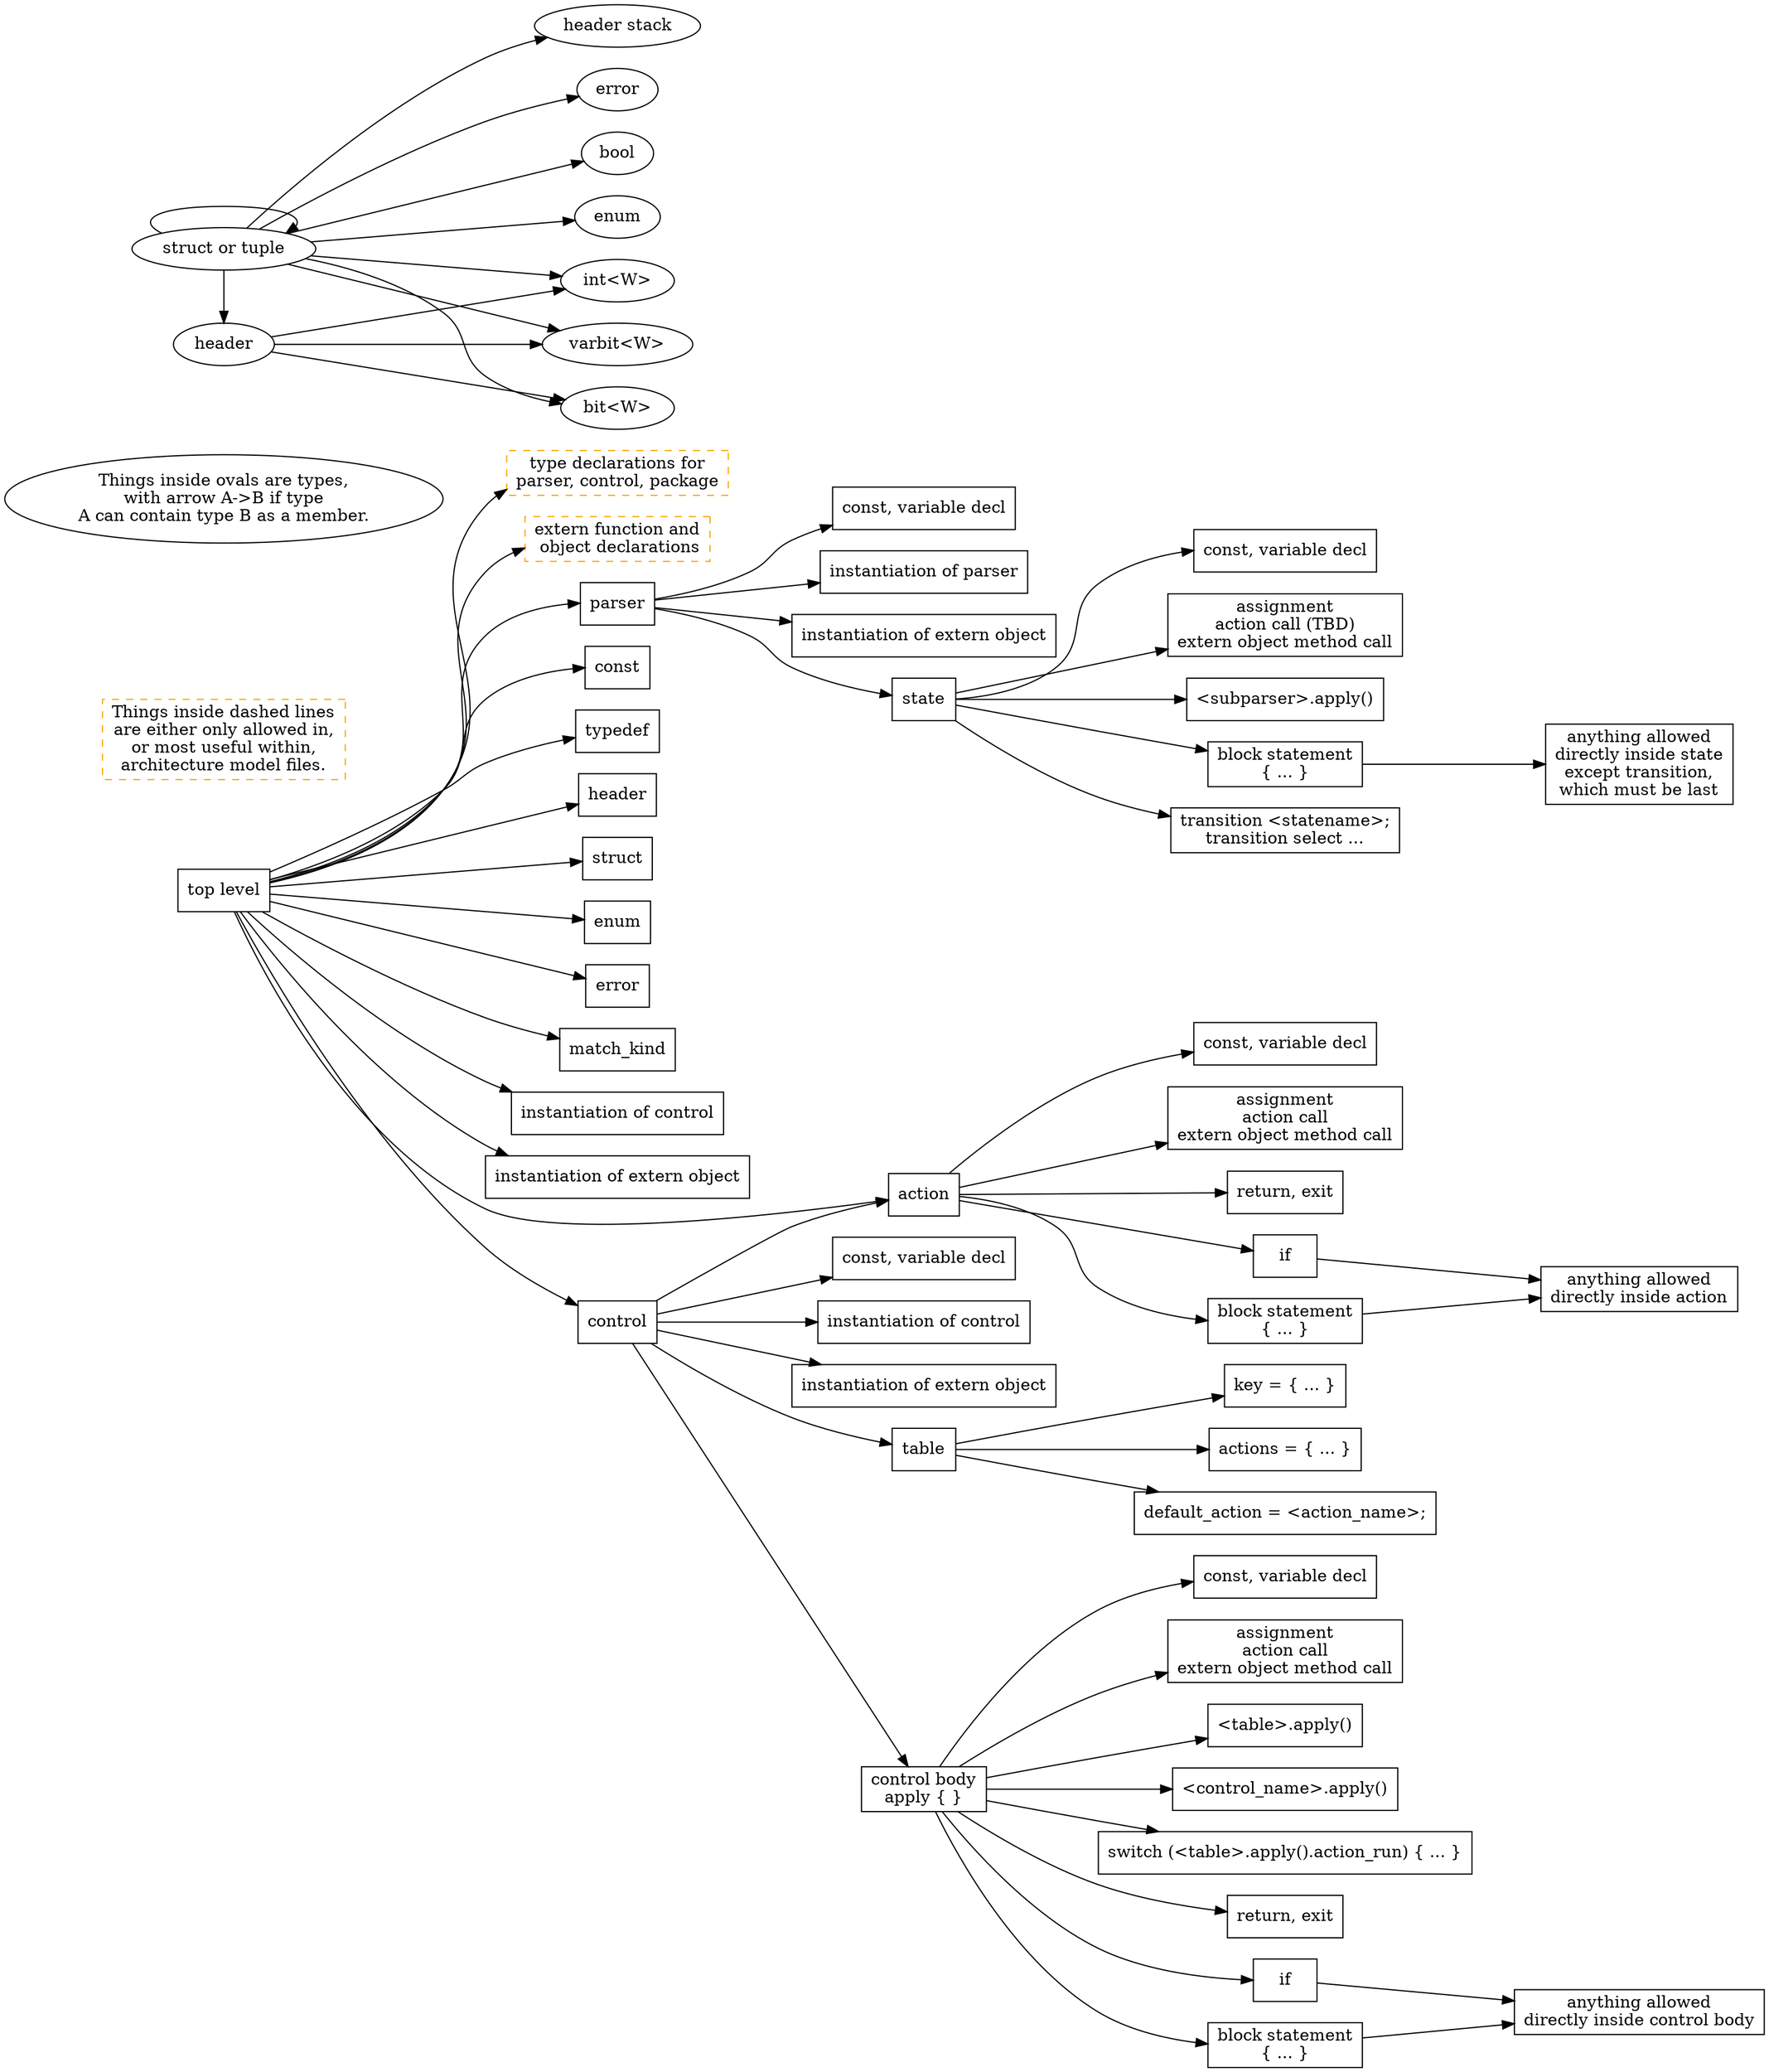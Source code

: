 digraph p4_16_allowed_construct_nesting {

    node [shape=box];
    rankdir=LR;
    
    toplevel [label="top level"];
    legend_bold_orange_box [label="Things inside dashed lines\nare either only allowed in,\nor most useful within,\narchitecture model files." style=dashed color=orange];

    toplevel -> typeDeclaration;
    typeDeclaration [label="type declarations for\nparser, control, package" style=dashed color=orange];
    toplevel -> externDeclaration;
    externDeclaration [label="extern function and\n object declarations" style=dashed color=orange];
    toplevel -> parserDeclaration;
    parserDeclaration [label="parser"];
    toplevel -> constantDeclaration1;
    constantDeclaration1 [label="const"];
    toplevel -> typedefDeclaration;
    typedefDeclaration [label="typedef"];
    toplevel -> headerTypeDeclaration;
    headerTypeDeclaration [label="header"];
    toplevel -> structTypeDeclaration;
    structTypeDeclaration [label="struct"];
    toplevel -> enumDeclaration;
    enumDeclaration [label="enum"];
    toplevel -> errorDeclaration;
    errorDeclaration [label="error"];
    toplevel -> matchKindDeclaration;
    matchKindDeclaration [label="match_kind"];
    toplevel -> controlInstantiation;
    controlInstantiation [label="instantiation of control"];
    toplevel -> externObjectInstantiation;
    externObjectInstantiation [label="instantiation of extern object"];
    toplevel -> actionDeclaration;
    actionDeclaration [label="action"];
    toplevel -> controlDeclaration;
    controlDeclaration [label="control"];

    // this is 'parser <name> (<parameters>) { ... }'
    parserDeclaration -> constantOrVariableDeclaration2;
    constantOrVariableDeclaration2 [label="const, variable decl"];
    parserDeclaration -> parserInstantiation2;
    parserInstantiation2 [label="instantiation of parser"];
    parserDeclaration -> externObjectInstantiation2;
    externObjectInstantiation2 [label="instantiation of extern object"];
    parserDeclaration -> parserState;

    parserState [label="state"];
    parserState -> constantOrVariableDeclaration3;
    constantOrVariableDeclaration3 [label="const, variable decl"];
    parserState -> assignmentActionMethodCallStatement3;
    assignmentActionMethodCallStatement3 [label="assignment\naction call (TBD)\nextern object method call"];
    parserState -> parserApplyCallStatement3;
    parserApplyCallStatement3 [label="<subparser>.apply()"];
    parserState -> blockStatement3;
    blockStatement3 [label="block statement\n{ ... }"];
    blockStatement3 -> blockStatementInParserState;
    blockStatementInParserState [label="anything allowed\ndirectly inside state\nexcept transition,\nwhich must be last"];
    parserState -> transitionStatement;
    transitionStatement [label="transition <statename>;\ntransition select ..."];

    controlDeclaration -> constantOrVariableDeclaration4;
    constantOrVariableDeclaration4 [label="const, variable decl"];
    controlDeclaration -> controlInstantiation4;
    controlInstantiation4 [label="instantiation of control"];
    controlDeclaration -> externObjectInstantiation4;
    externObjectInstantiation4 [label="instantiation of extern object"];
    controlDeclaration -> actionDeclaration;
    controlDeclaration -> tableDeclaration;
    controlDeclaration -> controlBody;
    controlBody [label="control body\napply { }"];

    tableDeclaration [label="table"];
    tableDeclaration -> tablePropertyKey;
    tablePropertyKey [label="key = { ... }"];
    tableDeclaration -> tablePropertyActions;
    tablePropertyActions [label="actions = { ... }"];
    tableDeclaration -> tablePropertyDefaultAction;
    tablePropertyDefaultAction [label="default_action = <action_name>;"];

    actionDeclaration -> constantOrVariableDeclaration5;
    constantOrVariableDeclaration5 [label="const, variable decl"];
    actionDeclaration -> assignmentActionMethodCallStatement5;
    assignmentActionMethodCallStatement5 [label="assignment\naction call\nextern object method call"];
    actionDeclaration -> returnOrExitStatement5;
    returnOrExitStatement5 [label="return, exit"];
    actionDeclaration -> conditionalStatement5;
    conditionalStatement5 [label="if"];
    conditionalStatement5 -> blockStatementInActionDeclaration;
    actionDeclaration -> blockStatement5;
    blockStatement5 [label="block statement\n{ ... }"];
    blockStatement5 -> blockStatementInActionDeclaration;
    blockStatementInActionDeclaration [label="anything allowed\ndirectly inside action"];

    // I am making up actionCallStatement.  It might most closely
    // correspond in P4_16 grammar to assignmentOrMethodCallStatement.
    //actionCallStatement

    controlBody -> constantOrVariableDeclaration6;
    constantOrVariableDeclaration6 [label="const, variable decl"];
    controlBody -> assignmentActionMethodCallStatement6;
    assignmentActionMethodCallStatement6 [label="assignment\naction call\nextern object method call"];
    controlBody -> tableApplyCall6;
    tableApplyCall6 [label="<table>.apply()"];
    controlBody -> controlCallStatement6;
    controlCallStatement6 [label="<control_name>.apply()"];
    controlBody -> switchStatement6;
    switchStatement6 [label="switch (<table>.apply().action_run) { ... }"];
    controlBody -> returnOrExitStatement6;
    returnOrExitStatement6 [label="return, exit"];
    controlBody -> conditionalStatement6;
    conditionalStatement6 [label="if"];
    conditionalStatement6 -> blockStatementInControlBody;
    controlBody -> blockStatement6;
    blockStatement6 [label="block statement\n{ ... }"];
    blockStatement6 -> blockStatementInControlBody;
    blockStatementInControlBody [label="anything allowed\ndirectly inside control body"];


    legend_oval [label="Things inside ovals are types,\nwith arrow A->B if type\nA can contain type B as a member." shape=oval];

    {
    rank=same;
    containerHeader [shape=oval label="header"];
    containerStructOrTuple [shape=oval label="struct or tuple"];
    //containerStruct [shape=oval label="struct"];
    //containerTuple [shape=oval label="tuple"];
    }

    {
    rank=same;
    elementBitW [shape=oval label="bit<W>"];
    elementIntW [shape=oval label="int<W>"];
    elementVarbitW [shape=oval label="varbit<W>"];
    elementError [shape=oval label="error"];
    elementBool [shape=oval label="bool"];
    elementEnum [shape=oval label="enum"];
    elementHeaderStack [shape=oval label="header stack"];
    }

    containerHeader -> elementBitW;
    containerHeader -> elementIntW;
    containerHeader -> elementVarbitW;

    containerStructOrTuple -> elementBitW;
    containerStructOrTuple -> elementIntW;
    containerStructOrTuple -> elementVarbitW;
    containerStructOrTuple -> elementError;
    containerStructOrTuple -> elementBool;
    containerStructOrTuple -> elementEnum;
    containerStructOrTuple -> containerHeader;
    containerStructOrTuple -> elementHeaderStack;
    containerStructOrTuple -> containerStructOrTuple;
}
